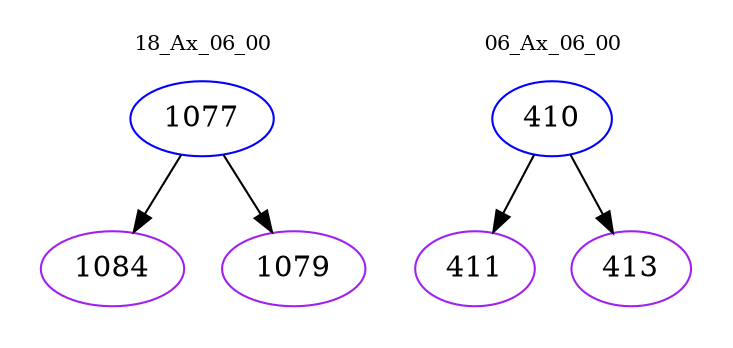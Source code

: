 digraph{
subgraph cluster_0 {
color = white
label = "18_Ax_06_00";
fontsize=10;
T0_1077 [label="1077", color="blue"]
T0_1077 -> T0_1084 [color="black"]
T0_1084 [label="1084", color="purple"]
T0_1077 -> T0_1079 [color="black"]
T0_1079 [label="1079", color="purple"]
}
subgraph cluster_1 {
color = white
label = "06_Ax_06_00";
fontsize=10;
T1_410 [label="410", color="blue"]
T1_410 -> T1_411 [color="black"]
T1_411 [label="411", color="purple"]
T1_410 -> T1_413 [color="black"]
T1_413 [label="413", color="purple"]
}
}
